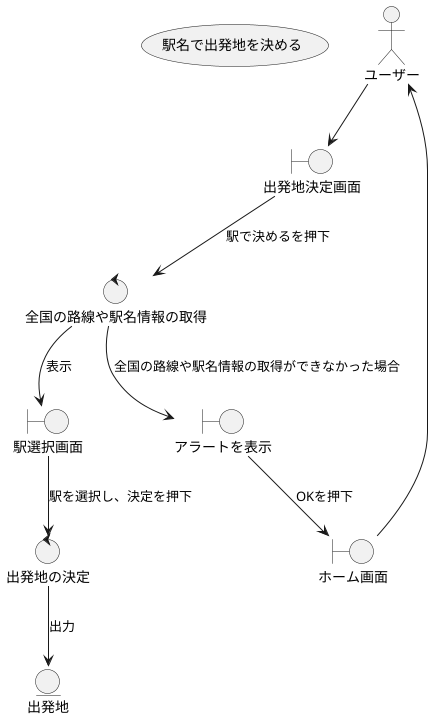 @startuml

usecase 駅名で出発地を決める

actor ユーザー

boundary ホーム画面
boundary アラートを表示
boundary 出発地決定画面
boundary 駅選択画面

control 全国の路線や駅名情報の取得
control 出発地の決定

entity 出発地

ユーザー --> 出発地決定画面
出発地決定画面 --> 全国の路線や駅名情報の取得 : 駅で決めるを押下
全国の路線や駅名情報の取得 --> 駅選択画面 : 表示
全国の路線や駅名情報の取得 --> アラートを表示 : 全国の路線や駅名情報の取得ができなかった場合
アラートを表示 --> ホーム画面 : OKを押下
ホーム画面 --> ユーザー
駅選択画面 --> 出発地の決定 : 駅を選択し、決定を押下
出発地の決定 --> 出発地 : 出力

@enduml
